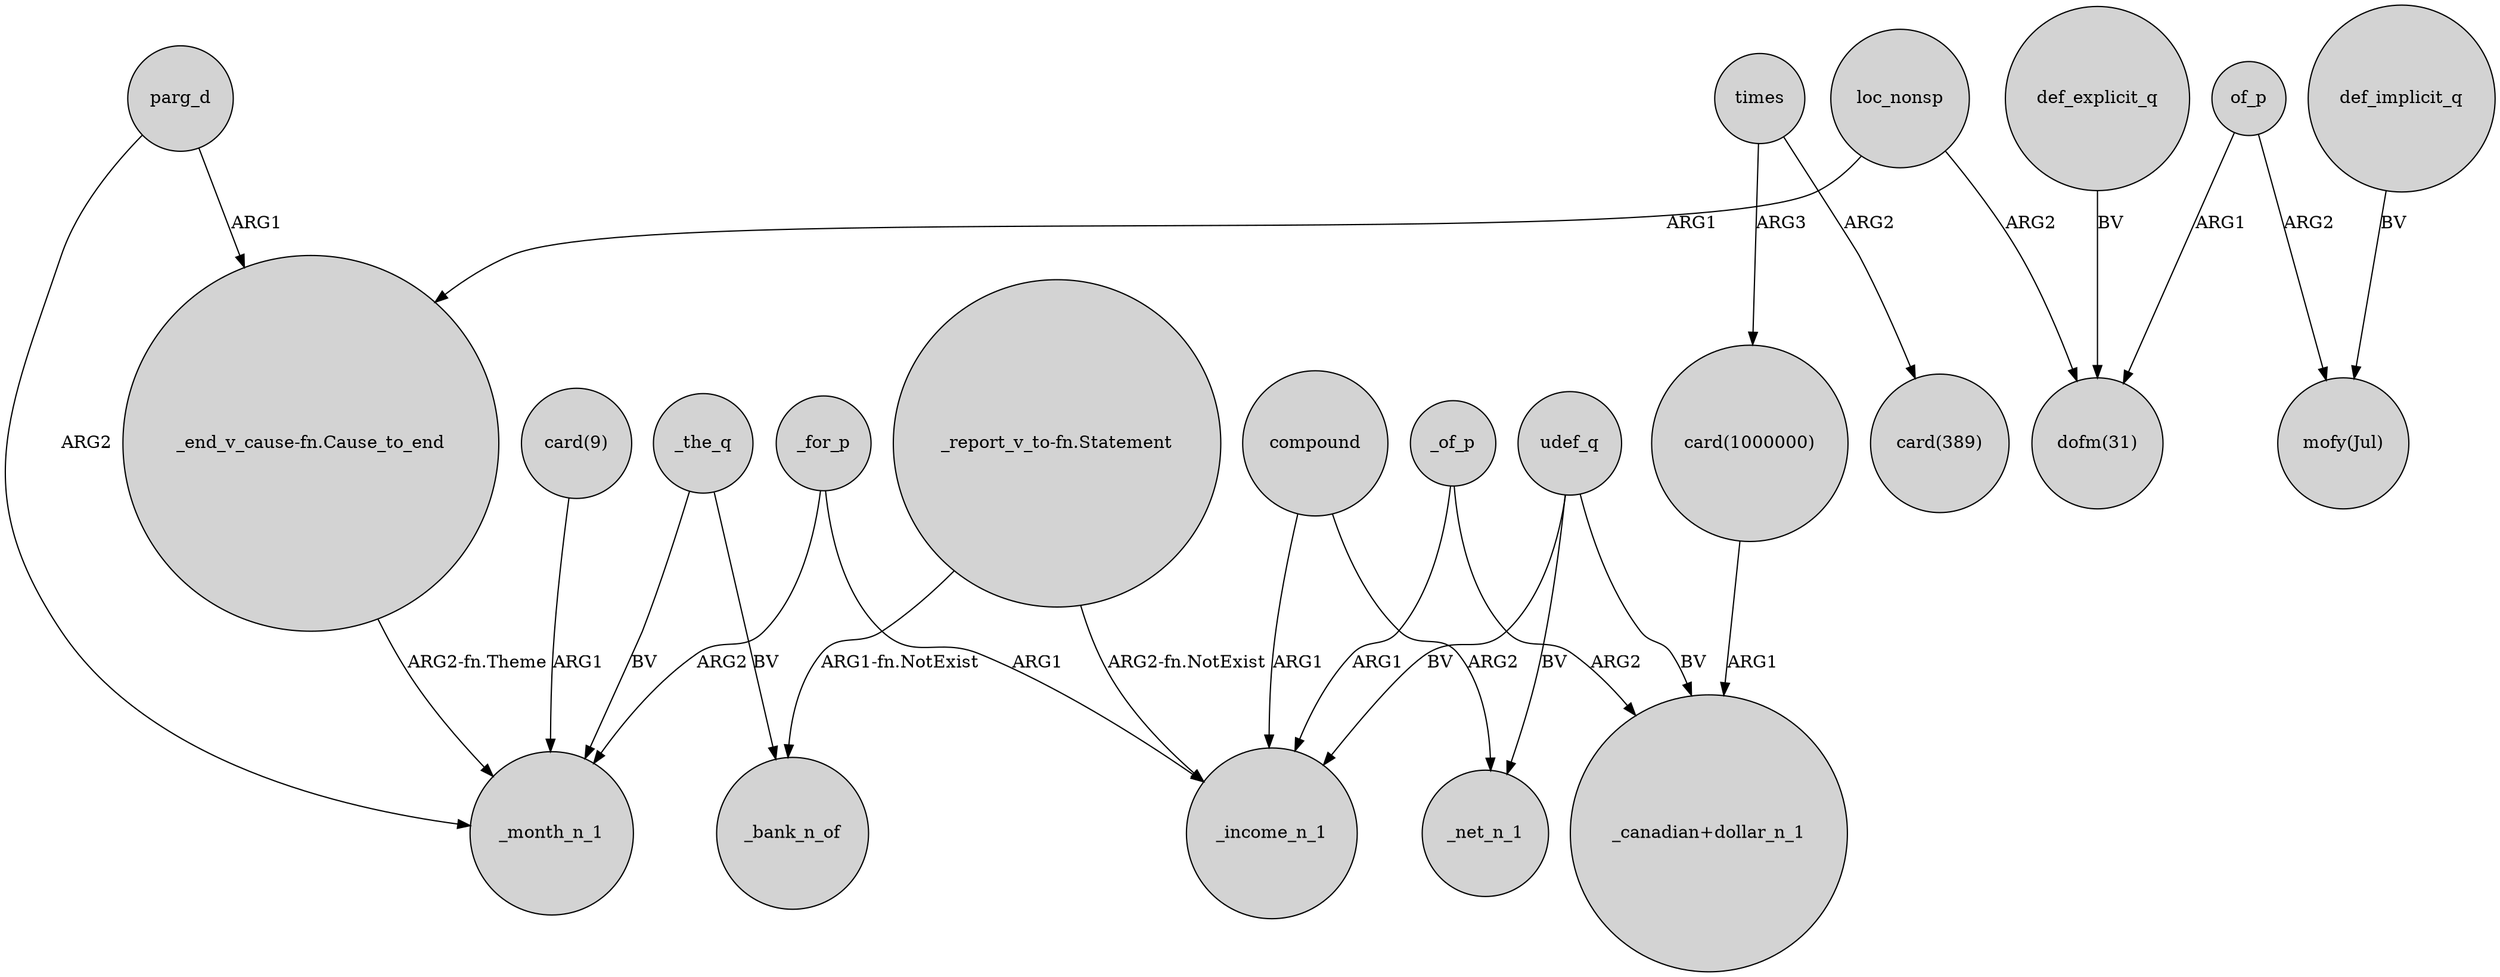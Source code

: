 digraph {
	node [shape=circle style=filled]
	parg_d -> _month_n_1 [label=ARG2]
	_for_p -> _month_n_1 [label=ARG2]
	compound -> _income_n_1 [label=ARG1]
	def_implicit_q -> "mofy(Jul)" [label=BV]
	udef_q -> "_canadian+dollar_n_1" [label=BV]
	times -> "card(389)" [label=ARG2]
	loc_nonsp -> "dofm(31)" [label=ARG2]
	"card(1000000)" -> "_canadian+dollar_n_1" [label=ARG1]
	def_explicit_q -> "dofm(31)" [label=BV]
	"_end_v_cause-fn.Cause_to_end" -> _month_n_1 [label="ARG2-fn.Theme"]
	of_p -> "dofm(31)" [label=ARG1]
	of_p -> "mofy(Jul)" [label=ARG2]
	_the_q -> _month_n_1 [label=BV]
	_the_q -> _bank_n_of [label=BV]
	compound -> _net_n_1 [label=ARG2]
	times -> "card(1000000)" [label=ARG3]
	"card(9)" -> _month_n_1 [label=ARG1]
	loc_nonsp -> "_end_v_cause-fn.Cause_to_end" [label=ARG1]
	parg_d -> "_end_v_cause-fn.Cause_to_end" [label=ARG1]
	_of_p -> "_canadian+dollar_n_1" [label=ARG2]
	"_report_v_to-fn.Statement" -> _income_n_1 [label="ARG2-fn.NotExist"]
	udef_q -> _net_n_1 [label=BV]
	_of_p -> _income_n_1 [label=ARG1]
	"_report_v_to-fn.Statement" -> _bank_n_of [label="ARG1-fn.NotExist"]
	udef_q -> _income_n_1 [label=BV]
	_for_p -> _income_n_1 [label=ARG1]
}
